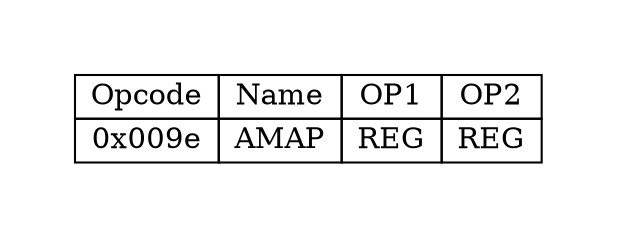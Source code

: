 digraph{
graph [pad="0.5", nodesep="0.5", ranksep="2" ]
node[shape=plain]
Foo [label=<
<table border="0" cellborder="1" cellspacing="0">
<tr><td> Opcode </td> <td> Name </td> <td> OP1 </td><td> OP2 </td> </tr>
<tr>"<td> 0x009e </td><td> AMAP </td><td> REG </td><td> REG </td> </tr>
</table>>];
}
